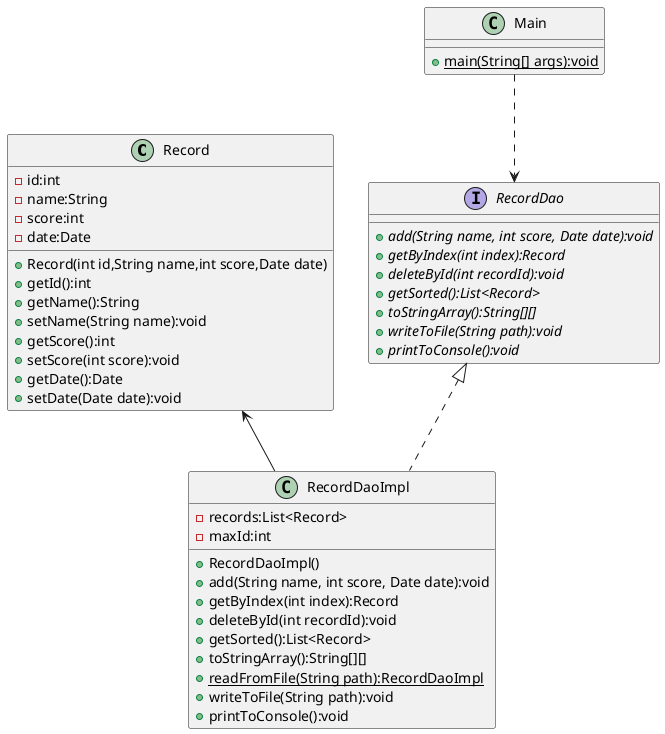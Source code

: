 @startuml
'https://plantuml.com/class-diagram

class Record{
    - id:int
    - name:String
    - score:int
    - date:Date
    + Record(int id,String name,int score,Date date)
    + getId():int
    + getName():String
    + setName(String name):void
    + getScore():int
    + setScore(int score):void
    + getDate():Date
    + setDate(Date date):void
}
interface RecordDao{
    + {abstract} add(String name, int score, Date date):void
    + {abstract} getByIndex(int index):Record
    + {abstract} deleteById(int recordId):void
    + {abstract} getSorted():List<Record>
    + {abstract} toStringArray():String[][]
    + {abstract} writeToFile(String path):void
    + {abstract} printToConsole():void
}
class RecordDaoImpl{
    - records:List<Record>
    - maxId:int
    + RecordDaoImpl()
    + add(String name, int score, Date date):void
    + getByIndex(int index):Record
    + deleteById(int recordId):void
    + getSorted():List<Record>
    + toStringArray():String[][]
    + {static} readFromFile(String path):RecordDaoImpl
    + writeToFile(String path):void
    + printToConsole():void
}
class Main{
    + {static} main(String[] args):void
}

RecordDao <|.. RecordDaoImpl
Record <-- RecordDaoImpl
Main ..> RecordDao


@enduml